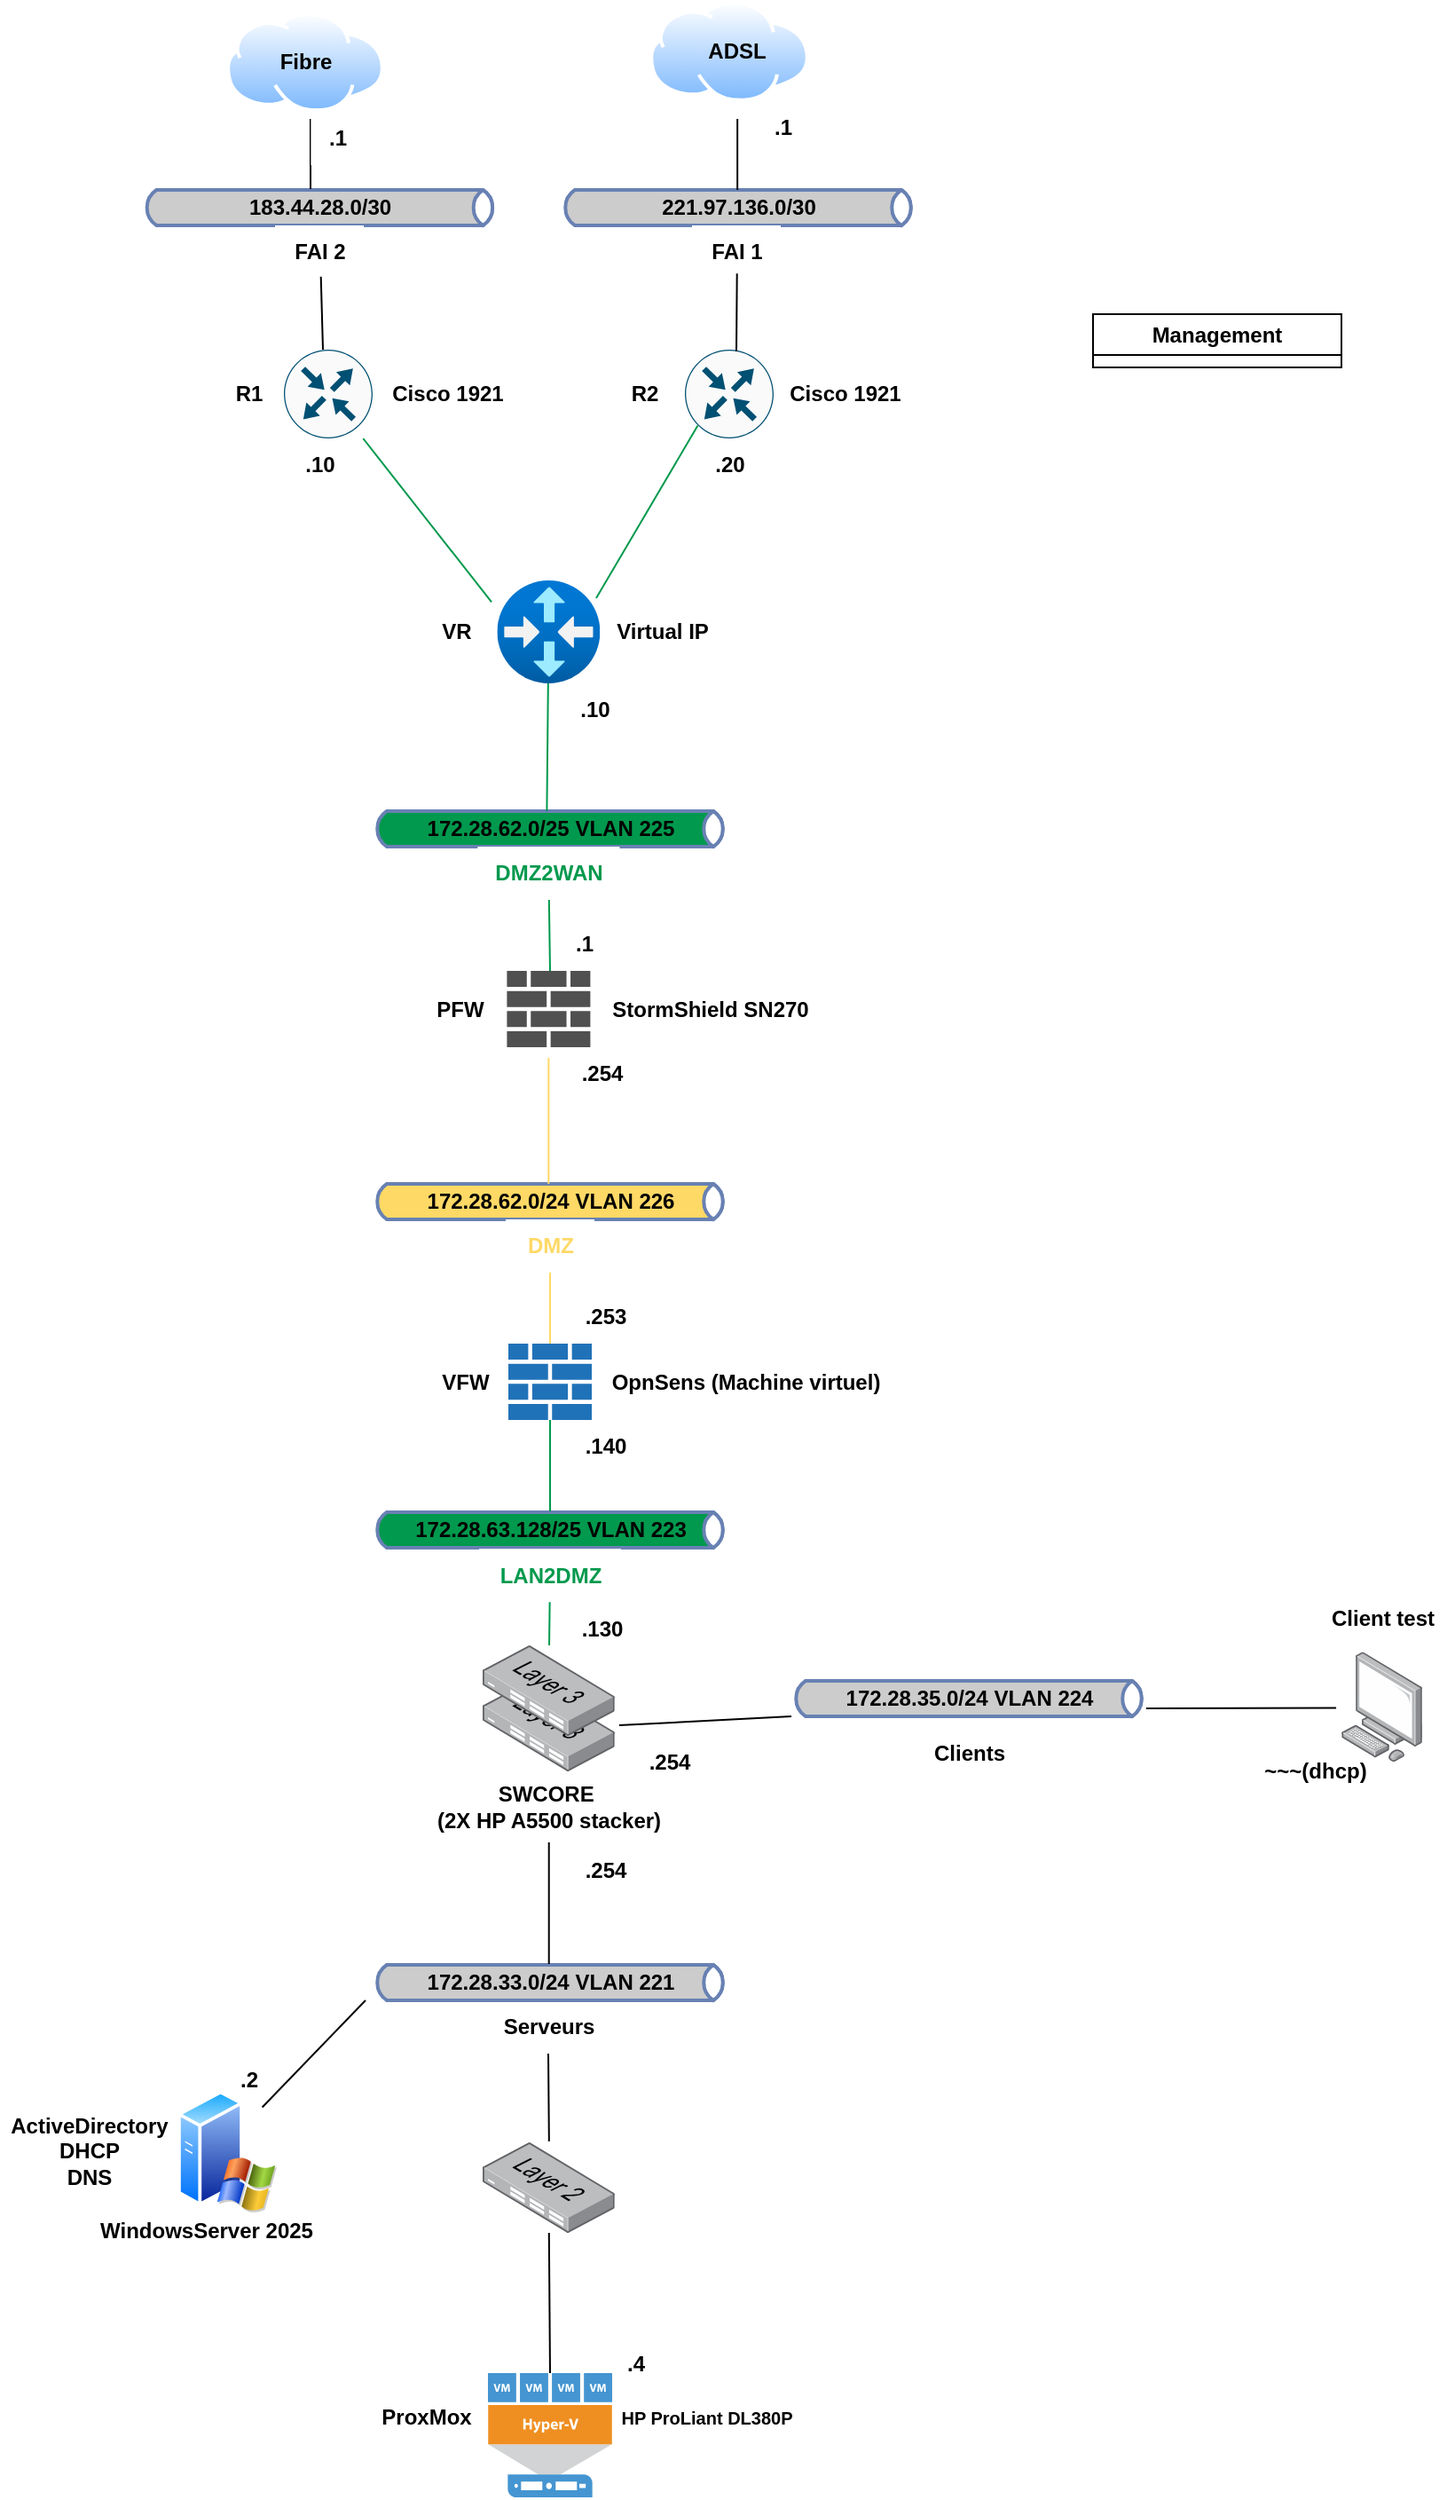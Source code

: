 <mxfile version="28.2.5">
  <diagram name="Page-1" id="pv2tOKStDJ_Z1Nen-3eF">
    <mxGraphModel dx="937" dy="1708" grid="1" gridSize="10" guides="1" tooltips="1" connect="1" arrows="1" fold="1" page="1" pageScale="1" pageWidth="827" pageHeight="1169" math="0" shadow="0">
      <root>
        <mxCell id="0" />
        <mxCell id="1" parent="0" />
        <mxCell id="bQ4Uby9vdC2Kh0JUbN-b-3" value="" style="image;points=[];aspect=fixed;html=1;align=center;shadow=0;dashed=0;image=img/lib/allied_telesis/switch/Switch_24_port_L3.svg;fontStyle=1" parent="1" vertex="1">
          <mxGeometry x="376" y="440" width="74.4" height="51" as="geometry" />
        </mxCell>
        <mxCell id="bQ4Uby9vdC2Kh0JUbN-b-4" value="" style="image;points=[];aspect=fixed;html=1;align=center;shadow=0;dashed=0;image=img/lib/allied_telesis/switch/Switch_24_port_L3.svg;fontStyle=1" parent="1" vertex="1">
          <mxGeometry x="376" y="420" width="74.4" height="51" as="geometry" />
        </mxCell>
        <mxCell id="bQ4Uby9vdC2Kh0JUbN-b-5" value="&lt;div&gt;SWCORE&amp;nbsp;&lt;/div&gt;&lt;div&gt;(2X HP A5500 stacker)&lt;/div&gt;" style="text;html=1;align=center;verticalAlign=middle;resizable=0;points=[];autosize=1;strokeColor=none;fillColor=default;fontStyle=1" parent="1" vertex="1">
          <mxGeometry x="338.2" y="491" width="150" height="40" as="geometry" />
        </mxCell>
        <mxCell id="bQ4Uby9vdC2Kh0JUbN-b-25" value="&lt;span&gt;&lt;span style=&quot;color: rgb(0, 0, 0);&quot;&gt;172.28.62.0/24 VLAN 226&lt;/span&gt;&lt;/span&gt;" style="html=1;outlineConnect=0;fillColor=#FFD966;strokeColor=#6881B3;gradientColor=none;gradientDirection=north;strokeWidth=2;shape=mxgraph.networks.bus;gradientColor=none;gradientDirection=north;fontColor=#ffffff;perimeter=backbonePerimeter;backboneSize=20;fontStyle=1" parent="1" vertex="1">
          <mxGeometry x="314" y="160" width="200" height="20" as="geometry" />
        </mxCell>
        <mxCell id="bQ4Uby9vdC2Kh0JUbN-b-26" value="&lt;span style=&quot;color: rgb(0, 0, 0);&quot;&gt;172.28.63.128/25 VLAN 223&lt;/span&gt;" style="html=1;outlineConnect=0;fillColor=#00994D;strokeColor=#6881B3;gradientColor=none;gradientDirection=north;strokeWidth=2;shape=mxgraph.networks.bus;gradientColor=none;gradientDirection=north;fontColor=#ffffff;perimeter=backbonePerimeter;backboneSize=20;fontStyle=1" parent="1" vertex="1">
          <mxGeometry x="314" y="340" width="200" height="30" as="geometry" />
        </mxCell>
        <mxCell id="bQ4Uby9vdC2Kh0JUbN-b-27" value="" style="sketch=0;pointerEvents=1;shadow=0;dashed=0;html=1;strokeColor=none;labelPosition=center;verticalLabelPosition=bottom;verticalAlign=top;outlineConnect=0;align=center;shape=mxgraph.office.concepts.firewall;fillColor=#2072B8;fontStyle=1" parent="1" vertex="1">
          <mxGeometry x="390.5" y="250" width="47" height="43" as="geometry" />
        </mxCell>
        <mxCell id="bQ4Uby9vdC2Kh0JUbN-b-28" value="" style="sketch=0;pointerEvents=1;shadow=0;dashed=0;html=1;strokeColor=none;fillColor=#505050;labelPosition=center;verticalLabelPosition=bottom;verticalAlign=top;outlineConnect=0;align=center;shape=mxgraph.office.concepts.firewall;fontStyle=1" parent="1" vertex="1">
          <mxGeometry x="389.7" y="40" width="47" height="43" as="geometry" />
        </mxCell>
        <mxCell id="bQ4Uby9vdC2Kh0JUbN-b-29" value="&lt;span style=&quot;color: rgb(0, 153, 77);&quot;&gt;LAN2DMZ&lt;/span&gt;" style="text;html=1;align=center;verticalAlign=middle;resizable=0;points=[];autosize=1;strokeColor=none;fillColor=default;fontStyle=1" parent="1" vertex="1">
          <mxGeometry x="374" y="365.61" width="80" height="30" as="geometry" />
        </mxCell>
        <mxCell id="bQ4Uby9vdC2Kh0JUbN-b-30" value="VFW" style="text;html=1;align=center;verticalAlign=middle;resizable=0;points=[];autosize=1;strokeColor=none;fillColor=default;fontStyle=1" parent="1" vertex="1">
          <mxGeometry x="340.5" y="256.5" width="50" height="30" as="geometry" />
        </mxCell>
        <mxCell id="bQ4Uby9vdC2Kh0JUbN-b-31" value="" style="endArrow=none;html=1;rounded=0;strokeColor=#00994D;fontStyle=1" parent="1" source="bQ4Uby9vdC2Kh0JUbN-b-4" target="bQ4Uby9vdC2Kh0JUbN-b-29" edge="1">
          <mxGeometry width="50" height="50" relative="1" as="geometry">
            <mxPoint x="340" y="420" as="sourcePoint" />
            <mxPoint x="390" y="370" as="targetPoint" />
          </mxGeometry>
        </mxCell>
        <mxCell id="bQ4Uby9vdC2Kh0JUbN-b-32" value="" style="endArrow=none;html=1;rounded=0;strokeColor=#00994D;fontStyle=1" parent="1" source="bQ4Uby9vdC2Kh0JUbN-b-26" target="bQ4Uby9vdC2Kh0JUbN-b-27" edge="1">
          <mxGeometry width="50" height="50" relative="1" as="geometry">
            <mxPoint x="413.58" y="330" as="sourcePoint" />
            <mxPoint x="413.58" y="300" as="targetPoint" />
          </mxGeometry>
        </mxCell>
        <mxCell id="bQ4Uby9vdC2Kh0JUbN-b-34" value=".140" style="text;html=1;align=center;verticalAlign=middle;resizable=0;points=[];autosize=1;strokeColor=none;fillColor=default;fontStyle=1" parent="1" vertex="1">
          <mxGeometry x="420" y="293" width="50" height="30" as="geometry" />
        </mxCell>
        <mxCell id="bQ4Uby9vdC2Kh0JUbN-b-35" value="&lt;div&gt;.130&lt;/div&gt;" style="text;html=1;align=center;verticalAlign=middle;resizable=0;points=[];autosize=1;strokeColor=none;fillColor=default;fontStyle=1" parent="1" vertex="1">
          <mxGeometry x="418.2" y="395.61" width="50" height="30" as="geometry" />
        </mxCell>
        <mxCell id="bQ4Uby9vdC2Kh0JUbN-b-37" value="" style="endArrow=none;html=1;rounded=0;strokeColor=#FFD966;fontStyle=1" parent="1" source="bQ4Uby9vdC2Kh0JUbN-b-27" target="bQ4Uby9vdC2Kh0JUbN-b-51" edge="1">
          <mxGeometry width="50" height="50" relative="1" as="geometry">
            <mxPoint x="450" y="240" as="sourcePoint" />
            <mxPoint x="300" y="230" as="targetPoint" />
          </mxGeometry>
        </mxCell>
        <mxCell id="bQ4Uby9vdC2Kh0JUbN-b-38" value="" style="endArrow=none;html=1;rounded=0;strokeColor=#FFD966;fontStyle=1" parent="1" edge="1">
          <mxGeometry width="50" height="50" relative="1" as="geometry">
            <mxPoint x="413.17" y="160" as="sourcePoint" />
            <mxPoint x="413.17" y="89" as="targetPoint" />
          </mxGeometry>
        </mxCell>
        <mxCell id="bQ4Uby9vdC2Kh0JUbN-b-39" value="PFW" style="text;html=1;align=center;verticalAlign=middle;resizable=0;points=[];autosize=1;strokeColor=none;fillColor=default;fontStyle=1" parent="1" vertex="1">
          <mxGeometry x="338.2" y="46.5" width="50" height="30" as="geometry" />
        </mxCell>
        <mxCell id="bQ4Uby9vdC2Kh0JUbN-b-40" value="&lt;div&gt;.254&lt;/div&gt;" style="text;html=1;align=center;verticalAlign=middle;resizable=0;points=[];autosize=1;strokeColor=none;fillColor=default;fontStyle=1" parent="1" vertex="1">
          <mxGeometry x="418.2" y="83" width="50" height="30" as="geometry" />
        </mxCell>
        <mxCell id="bQ4Uby9vdC2Kh0JUbN-b-41" value="&lt;div&gt;.253&lt;/div&gt;" style="text;html=1;align=center;verticalAlign=middle;resizable=0;points=[];autosize=1;strokeColor=none;fillColor=default;fontStyle=1" parent="1" vertex="1">
          <mxGeometry x="420" y="220" width="50" height="30" as="geometry" />
        </mxCell>
        <mxCell id="bQ4Uby9vdC2Kh0JUbN-b-42" value="" style="image;aspect=fixed;html=1;points=[];align=center;fontSize=12;image=img/lib/azure2/networking/Virtual_Router.svg;fontStyle=1" parent="1" vertex="1">
          <mxGeometry x="384.2" y="-180" width="58" height="58" as="geometry" />
        </mxCell>
        <mxCell id="bQ4Uby9vdC2Kh0JUbN-b-43" value="&lt;span&gt;&lt;span style=&quot;color: rgb(0, 0, 0);&quot;&gt;172.28.62.0/25 VLAN 225&lt;/span&gt;&lt;/span&gt;" style="html=1;outlineConnect=0;fillColor=#00994D;strokeColor=#6881B3;gradientColor=none;gradientDirection=north;strokeWidth=2;shape=mxgraph.networks.bus;gradientColor=none;gradientDirection=north;fontColor=#ffffff;perimeter=backbonePerimeter;backboneSize=20;fontStyle=1" parent="1" vertex="1">
          <mxGeometry x="314" y="-50" width="200" height="20" as="geometry" />
        </mxCell>
        <mxCell id="bQ4Uby9vdC2Kh0JUbN-b-44" value="&lt;span style=&quot;color: rgb(0, 153, 77);&quot;&gt;DMZ2WAN&lt;/span&gt;" style="text;html=1;align=center;verticalAlign=middle;resizable=0;points=[];autosize=1;strokeColor=none;fillColor=default;fontStyle=1" parent="1" vertex="1">
          <mxGeometry x="373.2" y="-30" width="80" height="30" as="geometry" />
        </mxCell>
        <mxCell id="bQ4Uby9vdC2Kh0JUbN-b-45" value="" style="endArrow=none;html=1;rounded=0;strokeColor=#00994D;fontStyle=1" parent="1" target="bQ4Uby9vdC2Kh0JUbN-b-44" edge="1">
          <mxGeometry width="50" height="50" relative="1" as="geometry">
            <mxPoint x="414" y="40" as="sourcePoint" />
            <mxPoint x="464" y="-10" as="targetPoint" />
          </mxGeometry>
        </mxCell>
        <mxCell id="bQ4Uby9vdC2Kh0JUbN-b-46" value=".1" style="text;html=1;align=center;verticalAlign=middle;resizable=0;points=[];autosize=1;strokeColor=none;fillColor=default;fontStyle=1" parent="1" vertex="1">
          <mxGeometry x="418.2" y="10" width="30" height="30" as="geometry" />
        </mxCell>
        <mxCell id="bQ4Uby9vdC2Kh0JUbN-b-47" value="&lt;div&gt;VR&lt;/div&gt;" style="text;html=1;align=center;verticalAlign=middle;resizable=0;points=[];autosize=1;strokeColor=none;fillColor=default;fontStyle=1" parent="1" vertex="1">
          <mxGeometry x="340.5" y="-166" width="40" height="30" as="geometry" />
        </mxCell>
        <mxCell id="bQ4Uby9vdC2Kh0JUbN-b-48" value=".10" style="text;html=1;align=center;verticalAlign=middle;resizable=0;points=[];autosize=1;fillColor=default;fontStyle=1" parent="1" vertex="1">
          <mxGeometry x="419" y="-122" width="40" height="30" as="geometry" />
        </mxCell>
        <mxCell id="bQ4Uby9vdC2Kh0JUbN-b-50" value="" style="endArrow=none;html=1;rounded=0;strokeColor=#00994D;fontStyle=1" parent="1" target="bQ4Uby9vdC2Kh0JUbN-b-42" edge="1">
          <mxGeometry width="50" height="50" relative="1" as="geometry">
            <mxPoint x="412.2" y="-50" as="sourcePoint" />
            <mxPoint x="462.2" y="-100" as="targetPoint" />
          </mxGeometry>
        </mxCell>
        <mxCell id="bQ4Uby9vdC2Kh0JUbN-b-51" value="&lt;div&gt;&lt;span style=&quot;color: rgb(255, 217, 102);&quot;&gt;DMZ&lt;/span&gt;&lt;/div&gt;" style="text;html=1;align=center;verticalAlign=middle;resizable=0;points=[];autosize=1;strokeColor=none;fillColor=default;fontStyle=1" parent="1" vertex="1">
          <mxGeometry x="389" y="180" width="50" height="30" as="geometry" />
        </mxCell>
        <mxCell id="bQ4Uby9vdC2Kh0JUbN-b-52" value="OpnSens (Machine virtuel)" style="text;html=1;align=center;verticalAlign=middle;resizable=0;points=[];autosize=1;strokeColor=none;fillColor=default;fontStyle=1" parent="1" vertex="1">
          <mxGeometry x="439" y="256.5" width="170" height="30" as="geometry" />
        </mxCell>
        <mxCell id="bQ4Uby9vdC2Kh0JUbN-b-53" value="StormShield SN270" style="text;html=1;align=center;verticalAlign=middle;resizable=0;points=[];autosize=1;strokeColor=none;fillColor=default;fontStyle=1" parent="1" vertex="1">
          <mxGeometry x="439" y="46.5" width="130" height="30" as="geometry" />
        </mxCell>
        <mxCell id="bQ4Uby9vdC2Kh0JUbN-b-54" value="Virtual IP" style="text;html=1;align=center;verticalAlign=middle;resizable=0;points=[];autosize=1;fillColor=default;fontStyle=1" parent="1" vertex="1">
          <mxGeometry x="442.2" y="-166" width="70" height="30" as="geometry" />
        </mxCell>
        <mxCell id="bQ4Uby9vdC2Kh0JUbN-b-55" value="" style="sketch=0;points=[[0.5,0,0],[1,0.5,0],[0.5,1,0],[0,0.5,0],[0.145,0.145,0],[0.856,0.145,0],[0.855,0.856,0],[0.145,0.855,0]];verticalLabelPosition=bottom;html=1;verticalAlign=top;aspect=fixed;align=center;pointerEvents=1;shape=mxgraph.cisco19.rect;prIcon=router;fillColor=#FAFAFA;strokeColor=#005073;fontStyle=1" parent="1" vertex="1">
          <mxGeometry x="264" y="-310" width="50" height="50" as="geometry" />
        </mxCell>
        <mxCell id="bQ4Uby9vdC2Kh0JUbN-b-57" value="" style="sketch=0;points=[[0.5,0,0],[1,0.5,0],[0.5,1,0],[0,0.5,0],[0.145,0.145,0],[0.856,0.145,0],[0.855,0.856,0],[0.145,0.855,0]];verticalLabelPosition=bottom;html=1;verticalAlign=top;aspect=fixed;align=center;pointerEvents=1;shape=mxgraph.cisco19.rect;prIcon=router;fillColor=#FAFAFA;strokeColor=#005073;fontStyle=1" parent="1" vertex="1">
          <mxGeometry x="490" y="-310" width="50" height="50" as="geometry" />
        </mxCell>
        <mxCell id="bQ4Uby9vdC2Kh0JUbN-b-58" value="R1" style="text;html=1;align=center;verticalAlign=middle;resizable=0;points=[];autosize=1;strokeColor=none;fillColor=default;fontStyle=1" parent="1" vertex="1">
          <mxGeometry x="224" y="-300" width="40" height="30" as="geometry" />
        </mxCell>
        <mxCell id="bQ4Uby9vdC2Kh0JUbN-b-59" value="&lt;div&gt;R2&lt;/div&gt;" style="text;html=1;align=center;verticalAlign=middle;resizable=0;points=[];autosize=1;strokeColor=none;fillColor=default;fontStyle=1" parent="1" vertex="1">
          <mxGeometry x="447.2" y="-300" width="40" height="30" as="geometry" />
        </mxCell>
        <mxCell id="bQ4Uby9vdC2Kh0JUbN-b-60" value="Cisco 1921" style="text;html=1;align=center;verticalAlign=middle;resizable=0;points=[];autosize=1;strokeColor=none;fillColor=default;fontStyle=1" parent="1" vertex="1">
          <mxGeometry x="316" y="-300" width="80" height="30" as="geometry" />
        </mxCell>
        <mxCell id="bQ4Uby9vdC2Kh0JUbN-b-61" value="&lt;div&gt;Cisco 1921&lt;/div&gt;" style="text;html=1;align=center;verticalAlign=middle;resizable=0;points=[];autosize=1;strokeColor=none;fillColor=default;fontStyle=1" parent="1" vertex="1">
          <mxGeometry x="540" y="-300" width="80" height="30" as="geometry" />
        </mxCell>
        <mxCell id="bQ4Uby9vdC2Kh0JUbN-b-62" value=".20" style="text;html=1;align=center;verticalAlign=middle;resizable=0;points=[];autosize=1;strokeColor=none;fillColor=default;fontStyle=1" parent="1" vertex="1">
          <mxGeometry x="495" y="-260" width="40" height="30" as="geometry" />
        </mxCell>
        <mxCell id="bQ4Uby9vdC2Kh0JUbN-b-63" value=".10" style="text;html=1;align=center;verticalAlign=middle;resizable=0;points=[];autosize=1;strokeColor=none;fillColor=default;fontStyle=1" parent="1" vertex="1">
          <mxGeometry x="264" y="-260" width="40" height="30" as="geometry" />
        </mxCell>
        <mxCell id="bQ4Uby9vdC2Kh0JUbN-b-64" value="" style="endArrow=none;html=1;rounded=0;entryX=1.013;entryY=-0.061;entryDx=0;entryDy=0;entryPerimeter=0;strokeColor=#00994D;fontStyle=1" parent="1" source="bQ4Uby9vdC2Kh0JUbN-b-55" target="bQ4Uby9vdC2Kh0JUbN-b-47" edge="1">
          <mxGeometry width="50" height="50" relative="1" as="geometry">
            <mxPoint x="340" y="-80" as="sourcePoint" />
            <mxPoint x="390" y="-130" as="targetPoint" />
          </mxGeometry>
        </mxCell>
        <mxCell id="bQ4Uby9vdC2Kh0JUbN-b-65" value="" style="endArrow=none;html=1;rounded=0;strokeColor=#00994D;exitX=0.145;exitY=0.855;exitDx=0;exitDy=0;exitPerimeter=0;entryX=0.962;entryY=0.172;entryDx=0;entryDy=0;entryPerimeter=0;fontStyle=1" parent="1" source="bQ4Uby9vdC2Kh0JUbN-b-57" target="bQ4Uby9vdC2Kh0JUbN-b-42" edge="1">
          <mxGeometry width="50" height="50" relative="1" as="geometry">
            <mxPoint x="450" y="-220" as="sourcePoint" />
            <mxPoint x="434" y="-180" as="targetPoint" />
          </mxGeometry>
        </mxCell>
        <mxCell id="bQ4Uby9vdC2Kh0JUbN-b-66" value="" style="image;aspect=fixed;perimeter=ellipsePerimeter;html=1;align=center;shadow=0;dashed=0;spacingTop=3;image=img/lib/active_directory/internet_cloud.svg;fontStyle=1" parent="1" vertex="1">
          <mxGeometry x="470" y="-506.3" width="90" height="56.7" as="geometry" />
        </mxCell>
        <mxCell id="bQ4Uby9vdC2Kh0JUbN-b-67" value="" style="image;aspect=fixed;perimeter=ellipsePerimeter;html=1;align=center;shadow=0;dashed=0;spacingTop=3;image=img/lib/active_directory/internet_cloud.svg;fontStyle=1" parent="1" vertex="1">
          <mxGeometry x="231.5" y="-500" width="89" height="56.07" as="geometry" />
        </mxCell>
        <mxCell id="bQ4Uby9vdC2Kh0JUbN-b-68" value="Fibre" style="text;html=1;align=center;verticalAlign=middle;resizable=0;points=[];autosize=1;strokeColor=none;fillColor=none;fontStyle=1" parent="1" vertex="1">
          <mxGeometry x="251" y="-486.97" width="50" height="30" as="geometry" />
        </mxCell>
        <mxCell id="bQ4Uby9vdC2Kh0JUbN-b-69" value="ADSL" style="text;html=1;align=center;verticalAlign=middle;resizable=0;points=[];autosize=1;strokeColor=none;fillColor=none;fontStyle=1" parent="1" vertex="1">
          <mxGeometry x="494" y="-492.95" width="50" height="30" as="geometry" />
        </mxCell>
        <mxCell id="bQ4Uby9vdC2Kh0JUbN-b-70" value="&lt;span&gt;&lt;span style=&quot;color: rgb(0, 0, 0);&quot;&gt;183.44.28.0/30&lt;/span&gt;&lt;/span&gt;" style="html=1;outlineConnect=0;fillColor=#CCCCCC;strokeColor=#6881B3;gradientColor=none;gradientDirection=north;strokeWidth=2;shape=mxgraph.networks.bus;gradientColor=none;gradientDirection=north;fontColor=#ffffff;perimeter=backbonePerimeter;backboneSize=20;fontStyle=1" parent="1" vertex="1">
          <mxGeometry x="184.2" y="-400" width="200" height="20" as="geometry" />
        </mxCell>
        <mxCell id="bQ4Uby9vdC2Kh0JUbN-b-71" value="&lt;span&gt;&lt;span style=&quot;color: rgb(0, 0, 0);&quot;&gt;221.97.136.0/30&lt;/span&gt;&lt;/span&gt;" style="html=1;outlineConnect=0;fillColor=#CCCCCC;strokeColor=#6881B3;gradientColor=none;gradientDirection=north;strokeWidth=2;shape=mxgraph.networks.bus;gradientColor=none;gradientDirection=north;fontColor=#ffffff;perimeter=backbonePerimeter;backboneSize=20;fontStyle=1" parent="1" vertex="1">
          <mxGeometry x="420" y="-400" width="200" height="20" as="geometry" />
        </mxCell>
        <mxCell id="bQ4Uby9vdC2Kh0JUbN-b-72" value="&lt;div&gt;FAI 2&lt;/div&gt;" style="text;html=1;align=center;verticalAlign=middle;resizable=0;points=[];autosize=1;strokeColor=none;fillColor=default;fontStyle=1" parent="1" vertex="1">
          <mxGeometry x="259" y="-380" width="50" height="30" as="geometry" />
        </mxCell>
        <mxCell id="bQ4Uby9vdC2Kh0JUbN-b-73" value="&lt;div&gt;&lt;span&gt;FAI 1&lt;/span&gt;&lt;/div&gt;" style="text;html=1;align=center;verticalAlign=middle;resizable=0;points=[];autosize=1;strokeColor=none;fillColor=default;fontStyle=1" parent="1" vertex="1">
          <mxGeometry x="494" y="-380" width="50" height="30" as="geometry" />
        </mxCell>
        <mxCell id="bQ4Uby9vdC2Kh0JUbN-b-74" value="" style="endArrow=none;html=1;rounded=0;entryX=0.517;entryY=0.961;entryDx=0;entryDy=0;entryPerimeter=0;fontStyle=1" parent="1" target="bQ4Uby9vdC2Kh0JUbN-b-72" edge="1">
          <mxGeometry width="50" height="50" relative="1" as="geometry">
            <mxPoint x="286" y="-310" as="sourcePoint" />
            <mxPoint x="336" y="-360" as="targetPoint" />
          </mxGeometry>
        </mxCell>
        <mxCell id="bQ4Uby9vdC2Kh0JUbN-b-75" value="" style="endArrow=none;html=1;rounded=0;entryX=0.507;entryY=0.906;entryDx=0;entryDy=0;entryPerimeter=0;fontStyle=1" parent="1" target="bQ4Uby9vdC2Kh0JUbN-b-73" edge="1">
          <mxGeometry width="50" height="50" relative="1" as="geometry">
            <mxPoint x="519" y="-309" as="sourcePoint" />
            <mxPoint x="510" y="-350" as="targetPoint" />
          </mxGeometry>
        </mxCell>
        <mxCell id="bQ4Uby9vdC2Kh0JUbN-b-76" value="" style="endArrow=none;html=1;rounded=0;fontStyle=1" parent="1" source="bQ4Uby9vdC2Kh0JUbN-b-70" edge="1">
          <mxGeometry width="50" height="50" relative="1" as="geometry">
            <mxPoint x="271" y="-389" as="sourcePoint" />
            <mxPoint x="279" y="-440" as="targetPoint" />
          </mxGeometry>
        </mxCell>
        <mxCell id="bQ4Uby9vdC2Kh0JUbN-b-78" value="" style="endArrow=none;html=1;rounded=0;fontStyle=1" parent="1" edge="1">
          <mxGeometry width="50" height="50" relative="1" as="geometry">
            <mxPoint x="519.58" y="-400" as="sourcePoint" />
            <mxPoint x="519.58" y="-440" as="targetPoint" />
          </mxGeometry>
        </mxCell>
        <mxCell id="bQ4Uby9vdC2Kh0JUbN-b-79" value="&lt;span style=&quot;color: rgb(0, 0, 0);&quot;&gt;172.28.33.0/24 VLAN 221&lt;/span&gt;" style="html=1;outlineConnect=0;fillColor=#CCCCCC;strokeColor=#6881B3;gradientColor=none;gradientDirection=north;strokeWidth=2;shape=mxgraph.networks.bus;gradientColor=none;gradientDirection=north;fontColor=#ffffff;perimeter=backbonePerimeter;backboneSize=20;fontStyle=1" parent="1" vertex="1">
          <mxGeometry x="314" y="600" width="200" height="20" as="geometry" />
        </mxCell>
        <mxCell id="bQ4Uby9vdC2Kh0JUbN-b-80" value="Serveurs" style="text;html=1;align=center;verticalAlign=middle;resizable=0;points=[];autosize=1;strokeColor=none;fillColor=none;fontStyle=1;labelBackgroundColor=default;" parent="1" vertex="1">
          <mxGeometry x="378.2" y="620" width="70" height="30" as="geometry" />
        </mxCell>
        <mxCell id="bQ4Uby9vdC2Kh0JUbN-b-81" value="" style="endArrow=none;html=1;rounded=0;fontStyle=1" parent="1" source="bQ4Uby9vdC2Kh0JUbN-b-79" target="bQ4Uby9vdC2Kh0JUbN-b-5" edge="1">
          <mxGeometry width="50" height="50" relative="1" as="geometry">
            <mxPoint x="384.2" y="594.4" as="sourcePoint" />
            <mxPoint x="434.2" y="544.4" as="targetPoint" />
          </mxGeometry>
        </mxCell>
        <mxCell id="bQ4Uby9vdC2Kh0JUbN-b-83" value="" style="image;aspect=fixed;perimeter=ellipsePerimeter;html=1;align=center;shadow=0;dashed=0;spacingTop=3;image=img/lib/active_directory/windows_server_2.svg;fontStyle=1" parent="1" vertex="1">
          <mxGeometry x="204" y="670" width="56" height="70" as="geometry" />
        </mxCell>
        <mxCell id="bQ4Uby9vdC2Kh0JUbN-b-84" value="" style="endArrow=none;html=1;rounded=0;exitX=1;exitY=0;exitDx=0;exitDy=0;fontStyle=1" parent="1" source="bQ4Uby9vdC2Kh0JUbN-b-83" edge="1">
          <mxGeometry width="50" height="50" relative="1" as="geometry">
            <mxPoint x="270.5" y="670" as="sourcePoint" />
            <mxPoint x="310" y="620" as="targetPoint" />
          </mxGeometry>
        </mxCell>
        <mxCell id="bQ4Uby9vdC2Kh0JUbN-b-85" value="&lt;div&gt;ActiveDirectory&lt;/div&gt;&lt;div&gt;DHCP&lt;/div&gt;&lt;div&gt;DNS&lt;/div&gt;" style="text;html=1;align=center;verticalAlign=middle;resizable=0;points=[];autosize=1;strokeColor=none;fillColor=none;fontStyle=1;labelBackgroundColor=default;" parent="1" vertex="1">
          <mxGeometry x="104" y="675" width="100" height="60" as="geometry" />
        </mxCell>
        <mxCell id="bQ4Uby9vdC2Kh0JUbN-b-86" value="WindowsServer 2025" style="text;html=1;align=center;verticalAlign=middle;resizable=0;points=[];autosize=1;strokeColor=none;fillColor=none;fontStyle=1;labelBackgroundColor=default;" parent="1" vertex="1">
          <mxGeometry x="150" y="735" width="140" height="30" as="geometry" />
        </mxCell>
        <mxCell id="bQ4Uby9vdC2Kh0JUbN-b-88" value="&lt;span&gt;.1&lt;/span&gt;" style="text;html=1;align=center;verticalAlign=middle;resizable=0;points=[];autosize=1;strokeColor=none;fillColor=default;fontStyle=1" parent="1" vertex="1">
          <mxGeometry x="279.2" y="-443.93" width="30" height="30" as="geometry" />
        </mxCell>
        <mxCell id="bQ4Uby9vdC2Kh0JUbN-b-89" value="&lt;span&gt;.1&lt;/span&gt;" style="text;html=1;align=center;verticalAlign=middle;resizable=0;points=[];autosize=1;strokeColor=none;fillColor=default;fontStyle=1" parent="1" vertex="1">
          <mxGeometry x="530" y="-449.6" width="30" height="30" as="geometry" />
        </mxCell>
        <mxCell id="bQ4Uby9vdC2Kh0JUbN-b-90" value=".2" style="text;html=1;align=center;verticalAlign=middle;resizable=0;points=[];autosize=1;strokeColor=none;fillColor=none;fontStyle=1;labelBackgroundColor=default;" parent="1" vertex="1">
          <mxGeometry x="229" y="650" width="30" height="30" as="geometry" />
        </mxCell>
        <mxCell id="bQ4Uby9vdC2Kh0JUbN-b-97" value="&lt;div&gt;.254&lt;/div&gt;" style="text;html=1;align=center;verticalAlign=middle;resizable=0;points=[];autosize=1;strokeColor=none;fillColor=default;fontStyle=1" parent="1" vertex="1">
          <mxGeometry x="420" y="531.9" width="50" height="30" as="geometry" />
        </mxCell>
        <mxCell id="bQ4Uby9vdC2Kh0JUbN-b-100" value="" style="pointerEvents=1;shadow=0;dashed=0;html=1;strokeColor=none;fillColor=#4495D1;labelPosition=center;verticalLabelPosition=bottom;verticalAlign=top;align=center;outlineConnect=0;shape=mxgraph.veeam.hyper_v_host;fontStyle=1" parent="1" vertex="1">
          <mxGeometry x="379" y="830" width="70" height="70" as="geometry" />
        </mxCell>
        <mxCell id="bQ4Uby9vdC2Kh0JUbN-b-101" value="ProxMox" style="text;html=1;align=center;verticalAlign=middle;resizable=0;points=[];autosize=1;strokeColor=none;fillColor=none;fontStyle=1;labelBackgroundColor=default;" parent="1" vertex="1">
          <mxGeometry x="309.2" y="840" width="70" height="30" as="geometry" />
        </mxCell>
        <mxCell id="bQ4Uby9vdC2Kh0JUbN-b-102" value="&lt;font style=&quot;font-size: 10px;&quot;&gt;HP ProLiant DL380P&lt;/font&gt;" style="text;html=1;align=center;verticalAlign=middle;resizable=0;points=[];autosize=1;strokeColor=none;fillColor=none;fontStyle=1;labelBackgroundColor=default;" parent="1" vertex="1">
          <mxGeometry x="442.2" y="840" width="120" height="30" as="geometry" />
        </mxCell>
        <mxCell id="bQ4Uby9vdC2Kh0JUbN-b-104" value=".4" style="text;html=1;align=center;verticalAlign=middle;resizable=0;points=[];autosize=1;strokeColor=none;fillColor=none;fontStyle=1;labelBackgroundColor=default;" parent="1" vertex="1">
          <mxGeometry x="447.2" y="810" width="30" height="30" as="geometry" />
        </mxCell>
        <mxCell id="bQ4Uby9vdC2Kh0JUbN-b-105" value="&lt;span style=&quot;color: rgb(0, 0, 0);&quot;&gt;172.28.35.0/24 VLAN 224&lt;/span&gt;" style="html=1;outlineConnect=0;fillColor=#CCCCCC;strokeColor=#6881B3;gradientColor=none;gradientDirection=north;strokeWidth=2;shape=mxgraph.networks.bus;gradientColor=none;gradientDirection=north;fontColor=#ffffff;perimeter=backbonePerimeter;backboneSize=20;fontStyle=1" parent="1" vertex="1">
          <mxGeometry x="550" y="440" width="200" height="20" as="geometry" />
        </mxCell>
        <mxCell id="bQ4Uby9vdC2Kh0JUbN-b-106" value="Clients" style="text;html=1;align=center;verticalAlign=middle;resizable=0;points=[];autosize=1;strokeColor=none;fillColor=default;fontStyle=1" parent="1" vertex="1">
          <mxGeometry x="620" y="465.5" width="60" height="30" as="geometry" />
        </mxCell>
        <mxCell id="bQ4Uby9vdC2Kh0JUbN-b-107" value="" style="endArrow=none;html=1;rounded=0;exitX=1.034;exitY=0.883;exitDx=0;exitDy=0;exitPerimeter=0;fontStyle=1" parent="1" source="bQ4Uby9vdC2Kh0JUbN-b-4" target="bQ4Uby9vdC2Kh0JUbN-b-105" edge="1">
          <mxGeometry width="50" height="50" relative="1" as="geometry">
            <mxPoint x="475" y="490" as="sourcePoint" />
            <mxPoint x="525" y="440" as="targetPoint" />
          </mxGeometry>
        </mxCell>
        <mxCell id="bQ4Uby9vdC2Kh0JUbN-b-108" value="&lt;div&gt;.254&lt;/div&gt;" style="text;html=1;align=center;verticalAlign=middle;resizable=0;points=[];autosize=1;strokeColor=none;fillColor=default;fontStyle=1" parent="1" vertex="1">
          <mxGeometry x="456" y="471" width="50" height="30" as="geometry" />
        </mxCell>
        <mxCell id="bQ4Uby9vdC2Kh0JUbN-b-109" value="" style="image;points=[];aspect=fixed;html=1;align=center;shadow=0;dashed=0;image=img/lib/allied_telesis/computer_and_terminals/Personal_Computer.svg;fontStyle=1" parent="1" vertex="1">
          <mxGeometry x="860" y="423.7" width="45.6" height="61.8" as="geometry" />
        </mxCell>
        <mxCell id="bQ4Uby9vdC2Kh0JUbN-b-110" value="" style="endArrow=none;html=1;rounded=0;entryX=-0.065;entryY=0.511;entryDx=0;entryDy=0;entryPerimeter=0;fontStyle=1" parent="1" target="bQ4Uby9vdC2Kh0JUbN-b-109" edge="1">
          <mxGeometry width="50" height="50" relative="1" as="geometry">
            <mxPoint x="750" y="455.5" as="sourcePoint" />
            <mxPoint x="800" y="405.5" as="targetPoint" />
          </mxGeometry>
        </mxCell>
        <mxCell id="bQ4Uby9vdC2Kh0JUbN-b-111" value="&lt;div&gt;~~~(dhcp)&lt;/div&gt;" style="text;html=1;align=center;verticalAlign=middle;resizable=0;points=[];autosize=1;strokeColor=none;fillColor=none;fontStyle=1;labelBackgroundColor=default;" parent="1" vertex="1">
          <mxGeometry x="805" y="476.4" width="80" height="30" as="geometry" />
        </mxCell>
        <mxCell id="bQ4Uby9vdC2Kh0JUbN-b-112" value="&lt;div&gt;Client test&lt;/div&gt;" style="text;html=1;align=center;verticalAlign=middle;resizable=0;points=[];autosize=1;strokeColor=none;fillColor=default;fontStyle=1" parent="1" vertex="1">
          <mxGeometry x="842.8" y="390" width="80" height="30" as="geometry" />
        </mxCell>
        <mxCell id="bQ4Uby9vdC2Kh0JUbN-b-113" value="&lt;div&gt;Management&lt;/div&gt;" style="swimlane;whiteSpace=wrap;html=1;fontStyle=1" parent="1" vertex="1" collapsed="1">
          <mxGeometry x="720" y="-330" width="140" height="30" as="geometry">
            <mxRectangle x="720" y="-330" width="990" height="610" as="alternateBounds" />
          </mxGeometry>
        </mxCell>
        <mxCell id="bQ4Uby9vdC2Kh0JUbN-b-114" value="&lt;div&gt;&lt;span style=&quot;color: rgb(255, 0, 0);&quot;&gt;10.10.120.0/24 VLAN 120&lt;/span&gt;&lt;/div&gt;" style="html=1;outlineConnect=0;fillColor=#CCCCCC;strokeColor=#6881B3;gradientColor=none;gradientDirection=north;strokeWidth=2;shape=mxgraph.networks.bus;gradientColor=none;gradientDirection=north;fontColor=#ffffff;perimeter=backbonePerimeter;backboneSize=20;" parent="bQ4Uby9vdC2Kh0JUbN-b-113" vertex="1">
          <mxGeometry x="380" y="220" width="200" height="80" as="geometry" />
        </mxCell>
        <mxCell id="bQ4Uby9vdC2Kh0JUbN-b-115" value="&lt;span style=&quot;color: rgb(255, 0, 0);&quot;&gt;Management&lt;/span&gt;" style="text;html=1;align=center;verticalAlign=middle;resizable=0;points=[];autosize=1;strokeColor=none;fillColor=none;" parent="bQ4Uby9vdC2Kh0JUbN-b-113" vertex="1">
          <mxGeometry x="420" y="270" width="90" height="30" as="geometry" />
        </mxCell>
        <mxCell id="bQ4Uby9vdC2Kh0JUbN-b-117" value="" style="image;aspect=fixed;perimeter=ellipsePerimeter;html=1;align=center;shadow=0;dashed=0;spacingTop=3;image=img/lib/active_directory/windows_server_2.svg;" parent="bQ4Uby9vdC2Kh0JUbN-b-113" vertex="1">
          <mxGeometry x="65" y="50" width="70" height="87.5" as="geometry" />
        </mxCell>
        <mxCell id="bQ4Uby9vdC2Kh0JUbN-b-121" value="" style="pointerEvents=1;shadow=0;dashed=0;html=1;strokeColor=none;fillColor=#4495D1;labelPosition=center;verticalLabelPosition=bottom;verticalAlign=top;align=center;outlineConnect=0;shape=mxgraph.veeam.hyper_v_host;" parent="bQ4Uby9vdC2Kh0JUbN-b-113" vertex="1">
          <mxGeometry x="166" y="202.15" width="72.6" height="74" as="geometry" />
        </mxCell>
        <mxCell id="bQ4Uby9vdC2Kh0JUbN-b-122" value="&lt;div&gt;&lt;br&gt;&lt;/div&gt;&lt;div&gt;.50&lt;/div&gt;&lt;div&gt;ProxMox&lt;/div&gt;&lt;div&gt;&lt;br&gt;&lt;/div&gt;" style="text;html=1;align=center;verticalAlign=middle;resizable=0;points=[];autosize=1;strokeColor=none;fillColor=none;" parent="bQ4Uby9vdC2Kh0JUbN-b-113" vertex="1">
          <mxGeometry x="167.3" y="260" width="70" height="70" as="geometry" />
        </mxCell>
        <mxCell id="bQ4Uby9vdC2Kh0JUbN-b-119" value="&lt;div&gt;.2&lt;/div&gt;&lt;div&gt;ActiveDirectory&lt;/div&gt;" style="text;html=1;align=center;verticalAlign=middle;resizable=0;points=[];autosize=1;strokeColor=none;fillColor=none;" parent="bQ4Uby9vdC2Kh0JUbN-b-113" vertex="1">
          <mxGeometry x="50" y="137.5" width="100" height="40" as="geometry" />
        </mxCell>
        <mxCell id="bQ4Uby9vdC2Kh0JUbN-b-130" value="" style="image;points=[];aspect=fixed;html=1;align=center;shadow=0;dashed=0;image=img/lib/allied_telesis/switch/Switch_52_port_L3.svg;" parent="bQ4Uby9vdC2Kh0JUbN-b-113" vertex="1">
          <mxGeometry x="500" y="71.43" width="78" height="52.8" as="geometry" />
        </mxCell>
        <mxCell id="bQ4Uby9vdC2Kh0JUbN-b-131" value="&lt;div&gt;.10&lt;/div&gt;&lt;div&gt;SWCORE&lt;/div&gt;" style="text;html=1;align=center;verticalAlign=middle;resizable=0;points=[];autosize=1;strokeColor=none;fillColor=none;" parent="bQ4Uby9vdC2Kh0JUbN-b-113" vertex="1">
          <mxGeometry x="500" y="133.23" width="80" height="40" as="geometry" />
        </mxCell>
        <mxCell id="bQ4Uby9vdC2Kh0JUbN-b-132" value="" style="sketch=0;points=[[0.5,0,0],[1,0.5,0],[0.5,1,0],[0,0.5,0],[0.145,0.145,0],[0.856,0.145,0],[0.855,0.856,0],[0.145,0.855,0]];verticalLabelPosition=bottom;html=1;verticalAlign=top;aspect=fixed;align=center;pointerEvents=1;shape=mxgraph.cisco19.rect;prIcon=router;fillColor=#FAFAFA;strokeColor=#005073;" parent="bQ4Uby9vdC2Kh0JUbN-b-113" vertex="1">
          <mxGeometry x="650" y="71.43" width="50" height="50" as="geometry" />
        </mxCell>
        <mxCell id="bQ4Uby9vdC2Kh0JUbN-b-134" value="&lt;div&gt;.20&lt;/div&gt;&lt;div&gt;R1&lt;/div&gt;" style="text;html=1;align=center;verticalAlign=middle;resizable=0;points=[];autosize=1;strokeColor=none;fillColor=none;" parent="bQ4Uby9vdC2Kh0JUbN-b-113" vertex="1">
          <mxGeometry x="655" y="133.23" width="40" height="40" as="geometry" />
        </mxCell>
        <mxCell id="bQ4Uby9vdC2Kh0JUbN-b-135" value="" style="sketch=0;points=[[0.5,0,0],[1,0.5,0],[0.5,1,0],[0,0.5,0],[0.145,0.145,0],[0.856,0.145,0],[0.855,0.856,0],[0.145,0.855,0]];verticalLabelPosition=bottom;html=1;verticalAlign=top;aspect=fixed;align=center;pointerEvents=1;shape=mxgraph.cisco19.rect;prIcon=router;fillColor=#FAFAFA;strokeColor=#005073;" parent="bQ4Uby9vdC2Kh0JUbN-b-113" vertex="1">
          <mxGeometry x="751" y="74.23" width="50" height="50" as="geometry" />
        </mxCell>
        <mxCell id="bQ4Uby9vdC2Kh0JUbN-b-136" value="&lt;div&gt;.30&lt;/div&gt;&lt;div&gt;R2&lt;/div&gt;" style="text;html=1;align=center;verticalAlign=middle;resizable=0;points=[];autosize=1;strokeColor=none;fillColor=none;" parent="bQ4Uby9vdC2Kh0JUbN-b-113" vertex="1">
          <mxGeometry x="756" y="133.23" width="40" height="40" as="geometry" />
        </mxCell>
        <mxCell id="bQ4Uby9vdC2Kh0JUbN-b-137" value="" style="image;points=[];aspect=fixed;html=1;align=center;shadow=0;dashed=0;image=img/lib/allied_telesis/switch/Switch_24_port_L2.svg;" parent="bQ4Uby9vdC2Kh0JUbN-b-113" vertex="1">
          <mxGeometry x="870" y="74.23" width="74.4" height="51" as="geometry" />
        </mxCell>
        <mxCell id="bQ4Uby9vdC2Kh0JUbN-b-138" value="&lt;div&gt;.40&lt;/div&gt;&lt;div&gt;SWHyperviseur&lt;/div&gt;" style="text;html=1;align=center;verticalAlign=middle;resizable=0;points=[];autosize=1;strokeColor=none;fillColor=none;" parent="bQ4Uby9vdC2Kh0JUbN-b-113" vertex="1">
          <mxGeometry x="852.2" y="133.23" width="110" height="40" as="geometry" />
        </mxCell>
        <mxCell id="bQ4Uby9vdC2Kh0JUbN-b-140" value="" style="sketch=0;pointerEvents=1;shadow=0;dashed=0;html=1;strokeColor=none;fillColor=#505050;labelPosition=center;verticalLabelPosition=bottom;verticalAlign=top;outlineConnect=0;align=center;shape=mxgraph.office.concepts.firewall;" parent="bQ4Uby9vdC2Kh0JUbN-b-113" vertex="1">
          <mxGeometry x="286" y="200.35" width="70" height="70" as="geometry" />
        </mxCell>
        <mxCell id="bQ4Uby9vdC2Kh0JUbN-b-141" value="&lt;div&gt;.60&lt;/div&gt;&lt;div&gt;PFW&lt;/div&gt;" style="text;html=1;align=center;verticalAlign=middle;resizable=0;points=[];autosize=1;strokeColor=none;fillColor=none;" parent="bQ4Uby9vdC2Kh0JUbN-b-113" vertex="1">
          <mxGeometry x="286" y="279.65" width="50" height="40" as="geometry" />
        </mxCell>
        <mxCell id="bQ4Uby9vdC2Kh0JUbN-b-142" value="" style="sketch=0;pointerEvents=1;shadow=0;dashed=0;html=1;strokeColor=none;labelPosition=center;verticalLabelPosition=bottom;verticalAlign=top;outlineConnect=0;align=center;shape=mxgraph.office.concepts.firewall;fillColor=#2072B8;" parent="bQ4Uby9vdC2Kh0JUbN-b-113" vertex="1">
          <mxGeometry x="60" y="200" width="80" height="70" as="geometry" />
        </mxCell>
        <mxCell id="bQ4Uby9vdC2Kh0JUbN-b-143" value="&lt;div&gt;.70&lt;/div&gt;&lt;div&gt;VFW&lt;/div&gt;" style="text;html=1;align=center;verticalAlign=middle;resizable=0;points=[];autosize=1;strokeColor=none;fillColor=none;" parent="bQ4Uby9vdC2Kh0JUbN-b-113" vertex="1">
          <mxGeometry x="75" y="270" width="50" height="40" as="geometry" />
        </mxCell>
        <mxCell id="8CSkVYpYZDG2nSTukLU6-2" value="" style="image;points=[];aspect=fixed;html=1;align=center;shadow=0;dashed=0;image=img/lib/allied_telesis/computer_and_terminals/Personal_Computer.svg;fontStyle=1" parent="bQ4Uby9vdC2Kh0JUbN-b-113" vertex="1">
          <mxGeometry x="160" y="50" width="60.1" height="81.44" as="geometry" />
        </mxCell>
        <mxCell id="8CSkVYpYZDG2nSTukLU6-3" value=".4" style="text;html=1;align=center;verticalAlign=middle;resizable=0;points=[];autosize=1;strokeColor=none;fillColor=none;fontStyle=1" parent="bQ4Uby9vdC2Kh0JUbN-b-113" vertex="1">
          <mxGeometry x="166.001" y="121.43" width="30" height="30" as="geometry" />
        </mxCell>
        <mxCell id="8CSkVYpYZDG2nSTukLU6-4" value="Simon" style="text;html=1;align=center;verticalAlign=middle;resizable=0;points=[];autosize=1;strokeColor=none;fillColor=none;rotation=30;fontStyle=1" parent="bQ4Uby9vdC2Kh0JUbN-b-113" vertex="1">
          <mxGeometry x="166.001" y="71.43" width="60" height="30" as="geometry" />
        </mxCell>
        <mxCell id="8CSkVYpYZDG2nSTukLU6-5" value="PC Mana Simon" style="text;html=1;align=center;verticalAlign=middle;resizable=0;points=[];autosize=1;strokeColor=none;fillColor=none;" parent="bQ4Uby9vdC2Kh0JUbN-b-113" vertex="1">
          <mxGeometry x="141" y="147.5" width="110" height="30" as="geometry" />
        </mxCell>
        <mxCell id="bQ4Uby9vdC2Kh0JUbN-b-11" value="" style="image;points=[];aspect=fixed;html=1;align=center;shadow=0;dashed=0;image=img/lib/allied_telesis/computer_and_terminals/Personal_Computer.svg;fontStyle=1" parent="bQ4Uby9vdC2Kh0JUbN-b-113" vertex="1">
          <mxGeometry x="261.35" y="56.07" width="60.65" height="82.18" as="geometry" />
        </mxCell>
        <mxCell id="bQ4Uby9vdC2Kh0JUbN-b-17" value="David" style="text;html=1;align=center;verticalAlign=middle;resizable=0;points=[];autosize=1;strokeColor=none;fillColor=none;rotation=30;fontStyle=1" parent="bQ4Uby9vdC2Kh0JUbN-b-113" vertex="1">
          <mxGeometry x="270" y="77.5" width="50" height="30" as="geometry" />
        </mxCell>
        <mxCell id="bQ4Uby9vdC2Kh0JUbN-b-19" value=".5" style="text;html=1;align=center;verticalAlign=middle;resizable=0;points=[];autosize=1;strokeColor=none;fillColor=none;fontStyle=1" parent="bQ4Uby9vdC2Kh0JUbN-b-113" vertex="1">
          <mxGeometry x="274.85" y="127.5" width="30" height="30" as="geometry" />
        </mxCell>
        <mxCell id="8CSkVYpYZDG2nSTukLU6-7" value="&lt;div&gt;Pc Mana David&lt;/div&gt;" style="text;html=1;align=center;verticalAlign=middle;resizable=0;points=[];autosize=1;strokeColor=none;fillColor=none;" parent="bQ4Uby9vdC2Kh0JUbN-b-113" vertex="1">
          <mxGeometry x="245.0" y="147.5" width="100" height="30" as="geometry" />
        </mxCell>
        <mxCell id="bQ4Uby9vdC2Kh0JUbN-b-12" value="" style="image;points=[];aspect=fixed;html=1;align=center;shadow=0;dashed=0;image=img/lib/allied_telesis/computer_and_terminals/Personal_Computer.svg;fontStyle=1" parent="bQ4Uby9vdC2Kh0JUbN-b-113" vertex="1">
          <mxGeometry x="380" y="60.63" width="61.8" height="83.74" as="geometry" />
        </mxCell>
        <mxCell id="bQ4Uby9vdC2Kh0JUbN-b-16" value="&lt;font style=&quot;font-size: 10px;&quot;&gt;Wassim&lt;/font&gt;" style="text;html=1;align=center;verticalAlign=middle;resizable=0;points=[];autosize=1;strokeColor=none;fillColor=none;rotation=30;fontStyle=1" parent="bQ4Uby9vdC2Kh0JUbN-b-113" vertex="1">
          <mxGeometry x="380.9" y="77.5" width="60" height="30" as="geometry" />
        </mxCell>
        <mxCell id="bQ4Uby9vdC2Kh0JUbN-b-18" value=".6" style="text;html=1;align=center;verticalAlign=middle;resizable=0;points=[];autosize=1;strokeColor=none;fillColor=none;fontStyle=1" parent="bQ4Uby9vdC2Kh0JUbN-b-113" vertex="1">
          <mxGeometry x="380.0" y="127.5" width="30" height="30" as="geometry" />
        </mxCell>
        <mxCell id="8CSkVYpYZDG2nSTukLU6-8" value="&lt;div&gt;Pc Mana Wassim&lt;/div&gt;" style="text;html=1;align=center;verticalAlign=middle;resizable=0;points=[];autosize=1;strokeColor=none;fillColor=none;" parent="bQ4Uby9vdC2Kh0JUbN-b-113" vertex="1">
          <mxGeometry x="360" y="151.43" width="120" height="30" as="geometry" />
        </mxCell>
        <mxCell id="bQ4Uby9vdC2Kh0JUbN-b-125" value="" style="image;points=[];aspect=fixed;html=1;align=center;shadow=0;dashed=0;image=img/lib/allied_telesis/switch/Switch_24_port_L2.svg;fontStyle=1" parent="1" vertex="1">
          <mxGeometry x="376" y="700" width="74.4" height="51" as="geometry" />
        </mxCell>
        <mxCell id="bQ4Uby9vdC2Kh0JUbN-b-126" value="" style="endArrow=none;html=1;rounded=0;fontStyle=1" parent="1" target="bQ4Uby9vdC2Kh0JUbN-b-125" edge="1">
          <mxGeometry width="50" height="50" relative="1" as="geometry">
            <mxPoint x="414" y="830" as="sourcePoint" />
            <mxPoint x="464" y="780" as="targetPoint" />
          </mxGeometry>
        </mxCell>
        <mxCell id="bQ4Uby9vdC2Kh0JUbN-b-127" value="" style="endArrow=none;html=1;rounded=0;exitX=0.503;exitY=-0.011;exitDx=0;exitDy=0;exitPerimeter=0;fontStyle=1" parent="1" source="bQ4Uby9vdC2Kh0JUbN-b-125" edge="1">
          <mxGeometry width="50" height="50" relative="1" as="geometry">
            <mxPoint x="413" y="710" as="sourcePoint" />
            <mxPoint x="413" y="650" as="targetPoint" />
          </mxGeometry>
        </mxCell>
      </root>
    </mxGraphModel>
  </diagram>
</mxfile>
